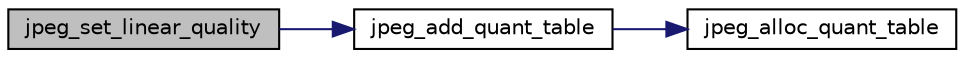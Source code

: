 digraph "jpeg_set_linear_quality"
{
 // LATEX_PDF_SIZE
  bgcolor="transparent";
  edge [fontname="Helvetica",fontsize="10",labelfontname="Helvetica",labelfontsize="10"];
  node [fontname="Helvetica",fontsize="10",shape=record];
  rankdir="LR";
  Node57 [label="jpeg_set_linear_quality",height=0.2,width=0.4,color="black", fillcolor="grey75", style="filled", fontcolor="black",tooltip=" "];
  Node57 -> Node58 [color="midnightblue",fontsize="10",style="solid",fontname="Helvetica"];
  Node58 [label="jpeg_add_quant_table",height=0.2,width=0.4,color="black",URL="$jcparam_8c.html#aad5045d2ab79cb4bddd666477e36131c",tooltip=" "];
  Node58 -> Node59 [color="midnightblue",fontsize="10",style="solid",fontname="Helvetica"];
  Node59 [label="jpeg_alloc_quant_table",height=0.2,width=0.4,color="black",URL="$jcomapi_8c.html#a35ec363fdb52d55181a8d786944b5cb4",tooltip=" "];
}
